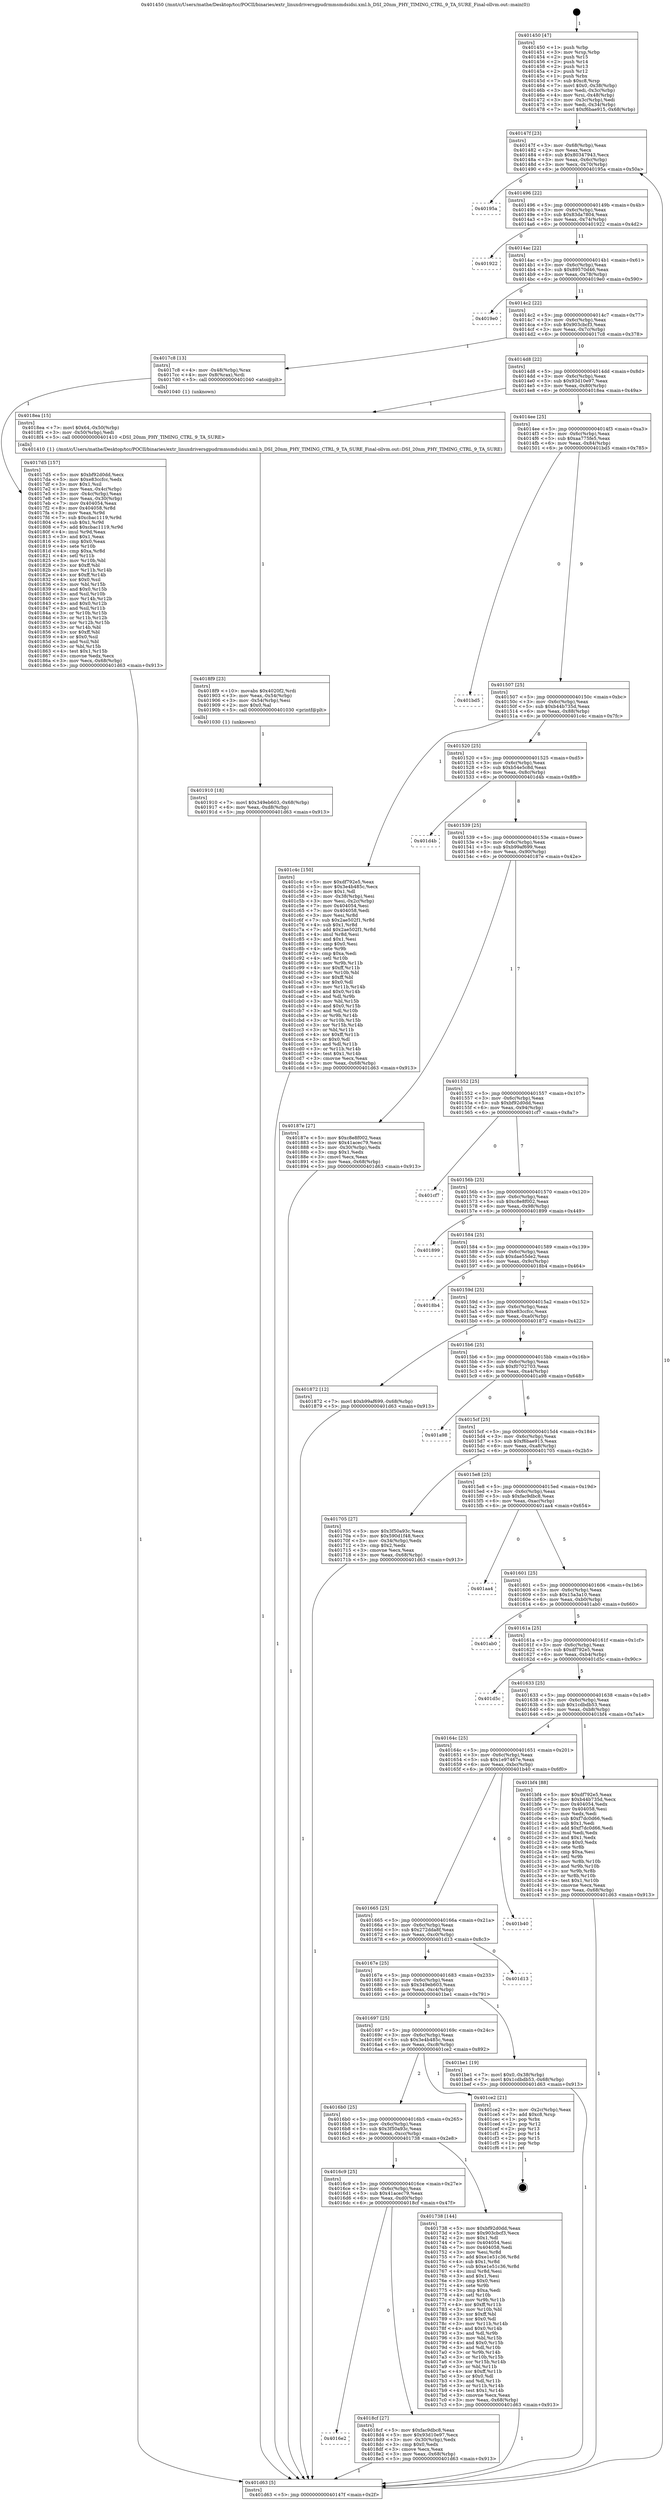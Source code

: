 digraph "0x401450" {
  label = "0x401450 (/mnt/c/Users/mathe/Desktop/tcc/POCII/binaries/extr_linuxdriversgpudrmmsmdsidsi.xml.h_DSI_20nm_PHY_TIMING_CTRL_9_TA_SURE_Final-ollvm.out::main(0))"
  labelloc = "t"
  node[shape=record]

  Entry [label="",width=0.3,height=0.3,shape=circle,fillcolor=black,style=filled]
  "0x40147f" [label="{
     0x40147f [23]\l
     | [instrs]\l
     &nbsp;&nbsp;0x40147f \<+3\>: mov -0x68(%rbp),%eax\l
     &nbsp;&nbsp;0x401482 \<+2\>: mov %eax,%ecx\l
     &nbsp;&nbsp;0x401484 \<+6\>: sub $0x80347943,%ecx\l
     &nbsp;&nbsp;0x40148a \<+3\>: mov %eax,-0x6c(%rbp)\l
     &nbsp;&nbsp;0x40148d \<+3\>: mov %ecx,-0x70(%rbp)\l
     &nbsp;&nbsp;0x401490 \<+6\>: je 000000000040195a \<main+0x50a\>\l
  }"]
  "0x40195a" [label="{
     0x40195a\l
  }", style=dashed]
  "0x401496" [label="{
     0x401496 [22]\l
     | [instrs]\l
     &nbsp;&nbsp;0x401496 \<+5\>: jmp 000000000040149b \<main+0x4b\>\l
     &nbsp;&nbsp;0x40149b \<+3\>: mov -0x6c(%rbp),%eax\l
     &nbsp;&nbsp;0x40149e \<+5\>: sub $0x83da7804,%eax\l
     &nbsp;&nbsp;0x4014a3 \<+3\>: mov %eax,-0x74(%rbp)\l
     &nbsp;&nbsp;0x4014a6 \<+6\>: je 0000000000401922 \<main+0x4d2\>\l
  }"]
  Exit [label="",width=0.3,height=0.3,shape=circle,fillcolor=black,style=filled,peripheries=2]
  "0x401922" [label="{
     0x401922\l
  }", style=dashed]
  "0x4014ac" [label="{
     0x4014ac [22]\l
     | [instrs]\l
     &nbsp;&nbsp;0x4014ac \<+5\>: jmp 00000000004014b1 \<main+0x61\>\l
     &nbsp;&nbsp;0x4014b1 \<+3\>: mov -0x6c(%rbp),%eax\l
     &nbsp;&nbsp;0x4014b4 \<+5\>: sub $0x89570d46,%eax\l
     &nbsp;&nbsp;0x4014b9 \<+3\>: mov %eax,-0x78(%rbp)\l
     &nbsp;&nbsp;0x4014bc \<+6\>: je 00000000004019e0 \<main+0x590\>\l
  }"]
  "0x401910" [label="{
     0x401910 [18]\l
     | [instrs]\l
     &nbsp;&nbsp;0x401910 \<+7\>: movl $0x349eb603,-0x68(%rbp)\l
     &nbsp;&nbsp;0x401917 \<+6\>: mov %eax,-0xd8(%rbp)\l
     &nbsp;&nbsp;0x40191d \<+5\>: jmp 0000000000401d63 \<main+0x913\>\l
  }"]
  "0x4019e0" [label="{
     0x4019e0\l
  }", style=dashed]
  "0x4014c2" [label="{
     0x4014c2 [22]\l
     | [instrs]\l
     &nbsp;&nbsp;0x4014c2 \<+5\>: jmp 00000000004014c7 \<main+0x77\>\l
     &nbsp;&nbsp;0x4014c7 \<+3\>: mov -0x6c(%rbp),%eax\l
     &nbsp;&nbsp;0x4014ca \<+5\>: sub $0x903cbcf3,%eax\l
     &nbsp;&nbsp;0x4014cf \<+3\>: mov %eax,-0x7c(%rbp)\l
     &nbsp;&nbsp;0x4014d2 \<+6\>: je 00000000004017c8 \<main+0x378\>\l
  }"]
  "0x4018f9" [label="{
     0x4018f9 [23]\l
     | [instrs]\l
     &nbsp;&nbsp;0x4018f9 \<+10\>: movabs $0x4020f2,%rdi\l
     &nbsp;&nbsp;0x401903 \<+3\>: mov %eax,-0x54(%rbp)\l
     &nbsp;&nbsp;0x401906 \<+3\>: mov -0x54(%rbp),%esi\l
     &nbsp;&nbsp;0x401909 \<+2\>: mov $0x0,%al\l
     &nbsp;&nbsp;0x40190b \<+5\>: call 0000000000401030 \<printf@plt\>\l
     | [calls]\l
     &nbsp;&nbsp;0x401030 \{1\} (unknown)\l
  }"]
  "0x4017c8" [label="{
     0x4017c8 [13]\l
     | [instrs]\l
     &nbsp;&nbsp;0x4017c8 \<+4\>: mov -0x48(%rbp),%rax\l
     &nbsp;&nbsp;0x4017cc \<+4\>: mov 0x8(%rax),%rdi\l
     &nbsp;&nbsp;0x4017d0 \<+5\>: call 0000000000401040 \<atoi@plt\>\l
     | [calls]\l
     &nbsp;&nbsp;0x401040 \{1\} (unknown)\l
  }"]
  "0x4014d8" [label="{
     0x4014d8 [22]\l
     | [instrs]\l
     &nbsp;&nbsp;0x4014d8 \<+5\>: jmp 00000000004014dd \<main+0x8d\>\l
     &nbsp;&nbsp;0x4014dd \<+3\>: mov -0x6c(%rbp),%eax\l
     &nbsp;&nbsp;0x4014e0 \<+5\>: sub $0x93d10e97,%eax\l
     &nbsp;&nbsp;0x4014e5 \<+3\>: mov %eax,-0x80(%rbp)\l
     &nbsp;&nbsp;0x4014e8 \<+6\>: je 00000000004018ea \<main+0x49a\>\l
  }"]
  "0x4016e2" [label="{
     0x4016e2\l
  }", style=dashed]
  "0x4018ea" [label="{
     0x4018ea [15]\l
     | [instrs]\l
     &nbsp;&nbsp;0x4018ea \<+7\>: movl $0x64,-0x50(%rbp)\l
     &nbsp;&nbsp;0x4018f1 \<+3\>: mov -0x50(%rbp),%edi\l
     &nbsp;&nbsp;0x4018f4 \<+5\>: call 0000000000401410 \<DSI_20nm_PHY_TIMING_CTRL_9_TA_SURE\>\l
     | [calls]\l
     &nbsp;&nbsp;0x401410 \{1\} (/mnt/c/Users/mathe/Desktop/tcc/POCII/binaries/extr_linuxdriversgpudrmmsmdsidsi.xml.h_DSI_20nm_PHY_TIMING_CTRL_9_TA_SURE_Final-ollvm.out::DSI_20nm_PHY_TIMING_CTRL_9_TA_SURE)\l
  }"]
  "0x4014ee" [label="{
     0x4014ee [25]\l
     | [instrs]\l
     &nbsp;&nbsp;0x4014ee \<+5\>: jmp 00000000004014f3 \<main+0xa3\>\l
     &nbsp;&nbsp;0x4014f3 \<+3\>: mov -0x6c(%rbp),%eax\l
     &nbsp;&nbsp;0x4014f6 \<+5\>: sub $0xaa775fe5,%eax\l
     &nbsp;&nbsp;0x4014fb \<+6\>: mov %eax,-0x84(%rbp)\l
     &nbsp;&nbsp;0x401501 \<+6\>: je 0000000000401bd5 \<main+0x785\>\l
  }"]
  "0x4018cf" [label="{
     0x4018cf [27]\l
     | [instrs]\l
     &nbsp;&nbsp;0x4018cf \<+5\>: mov $0xfac9dbc8,%eax\l
     &nbsp;&nbsp;0x4018d4 \<+5\>: mov $0x93d10e97,%ecx\l
     &nbsp;&nbsp;0x4018d9 \<+3\>: mov -0x30(%rbp),%edx\l
     &nbsp;&nbsp;0x4018dc \<+3\>: cmp $0x0,%edx\l
     &nbsp;&nbsp;0x4018df \<+3\>: cmove %ecx,%eax\l
     &nbsp;&nbsp;0x4018e2 \<+3\>: mov %eax,-0x68(%rbp)\l
     &nbsp;&nbsp;0x4018e5 \<+5\>: jmp 0000000000401d63 \<main+0x913\>\l
  }"]
  "0x401bd5" [label="{
     0x401bd5\l
  }", style=dashed]
  "0x401507" [label="{
     0x401507 [25]\l
     | [instrs]\l
     &nbsp;&nbsp;0x401507 \<+5\>: jmp 000000000040150c \<main+0xbc\>\l
     &nbsp;&nbsp;0x40150c \<+3\>: mov -0x6c(%rbp),%eax\l
     &nbsp;&nbsp;0x40150f \<+5\>: sub $0xb44b735d,%eax\l
     &nbsp;&nbsp;0x401514 \<+6\>: mov %eax,-0x88(%rbp)\l
     &nbsp;&nbsp;0x40151a \<+6\>: je 0000000000401c4c \<main+0x7fc\>\l
  }"]
  "0x4017d5" [label="{
     0x4017d5 [157]\l
     | [instrs]\l
     &nbsp;&nbsp;0x4017d5 \<+5\>: mov $0xbf92d0dd,%ecx\l
     &nbsp;&nbsp;0x4017da \<+5\>: mov $0xe83ccfcc,%edx\l
     &nbsp;&nbsp;0x4017df \<+3\>: mov $0x1,%sil\l
     &nbsp;&nbsp;0x4017e2 \<+3\>: mov %eax,-0x4c(%rbp)\l
     &nbsp;&nbsp;0x4017e5 \<+3\>: mov -0x4c(%rbp),%eax\l
     &nbsp;&nbsp;0x4017e8 \<+3\>: mov %eax,-0x30(%rbp)\l
     &nbsp;&nbsp;0x4017eb \<+7\>: mov 0x404054,%eax\l
     &nbsp;&nbsp;0x4017f2 \<+8\>: mov 0x404058,%r8d\l
     &nbsp;&nbsp;0x4017fa \<+3\>: mov %eax,%r9d\l
     &nbsp;&nbsp;0x4017fd \<+7\>: sub $0xcbac1119,%r9d\l
     &nbsp;&nbsp;0x401804 \<+4\>: sub $0x1,%r9d\l
     &nbsp;&nbsp;0x401808 \<+7\>: add $0xcbac1119,%r9d\l
     &nbsp;&nbsp;0x40180f \<+4\>: imul %r9d,%eax\l
     &nbsp;&nbsp;0x401813 \<+3\>: and $0x1,%eax\l
     &nbsp;&nbsp;0x401816 \<+3\>: cmp $0x0,%eax\l
     &nbsp;&nbsp;0x401819 \<+4\>: sete %r10b\l
     &nbsp;&nbsp;0x40181d \<+4\>: cmp $0xa,%r8d\l
     &nbsp;&nbsp;0x401821 \<+4\>: setl %r11b\l
     &nbsp;&nbsp;0x401825 \<+3\>: mov %r10b,%bl\l
     &nbsp;&nbsp;0x401828 \<+3\>: xor $0xff,%bl\l
     &nbsp;&nbsp;0x40182b \<+3\>: mov %r11b,%r14b\l
     &nbsp;&nbsp;0x40182e \<+4\>: xor $0xff,%r14b\l
     &nbsp;&nbsp;0x401832 \<+4\>: xor $0x0,%sil\l
     &nbsp;&nbsp;0x401836 \<+3\>: mov %bl,%r15b\l
     &nbsp;&nbsp;0x401839 \<+4\>: and $0x0,%r15b\l
     &nbsp;&nbsp;0x40183d \<+3\>: and %sil,%r10b\l
     &nbsp;&nbsp;0x401840 \<+3\>: mov %r14b,%r12b\l
     &nbsp;&nbsp;0x401843 \<+4\>: and $0x0,%r12b\l
     &nbsp;&nbsp;0x401847 \<+3\>: and %sil,%r11b\l
     &nbsp;&nbsp;0x40184a \<+3\>: or %r10b,%r15b\l
     &nbsp;&nbsp;0x40184d \<+3\>: or %r11b,%r12b\l
     &nbsp;&nbsp;0x401850 \<+3\>: xor %r12b,%r15b\l
     &nbsp;&nbsp;0x401853 \<+3\>: or %r14b,%bl\l
     &nbsp;&nbsp;0x401856 \<+3\>: xor $0xff,%bl\l
     &nbsp;&nbsp;0x401859 \<+4\>: or $0x0,%sil\l
     &nbsp;&nbsp;0x40185d \<+3\>: and %sil,%bl\l
     &nbsp;&nbsp;0x401860 \<+3\>: or %bl,%r15b\l
     &nbsp;&nbsp;0x401863 \<+4\>: test $0x1,%r15b\l
     &nbsp;&nbsp;0x401867 \<+3\>: cmovne %edx,%ecx\l
     &nbsp;&nbsp;0x40186a \<+3\>: mov %ecx,-0x68(%rbp)\l
     &nbsp;&nbsp;0x40186d \<+5\>: jmp 0000000000401d63 \<main+0x913\>\l
  }"]
  "0x401c4c" [label="{
     0x401c4c [150]\l
     | [instrs]\l
     &nbsp;&nbsp;0x401c4c \<+5\>: mov $0xdf792e5,%eax\l
     &nbsp;&nbsp;0x401c51 \<+5\>: mov $0x3e4b485c,%ecx\l
     &nbsp;&nbsp;0x401c56 \<+2\>: mov $0x1,%dl\l
     &nbsp;&nbsp;0x401c58 \<+3\>: mov -0x38(%rbp),%esi\l
     &nbsp;&nbsp;0x401c5b \<+3\>: mov %esi,-0x2c(%rbp)\l
     &nbsp;&nbsp;0x401c5e \<+7\>: mov 0x404054,%esi\l
     &nbsp;&nbsp;0x401c65 \<+7\>: mov 0x404058,%edi\l
     &nbsp;&nbsp;0x401c6c \<+3\>: mov %esi,%r8d\l
     &nbsp;&nbsp;0x401c6f \<+7\>: sub $0x2ae502f1,%r8d\l
     &nbsp;&nbsp;0x401c76 \<+4\>: sub $0x1,%r8d\l
     &nbsp;&nbsp;0x401c7a \<+7\>: add $0x2ae502f1,%r8d\l
     &nbsp;&nbsp;0x401c81 \<+4\>: imul %r8d,%esi\l
     &nbsp;&nbsp;0x401c85 \<+3\>: and $0x1,%esi\l
     &nbsp;&nbsp;0x401c88 \<+3\>: cmp $0x0,%esi\l
     &nbsp;&nbsp;0x401c8b \<+4\>: sete %r9b\l
     &nbsp;&nbsp;0x401c8f \<+3\>: cmp $0xa,%edi\l
     &nbsp;&nbsp;0x401c92 \<+4\>: setl %r10b\l
     &nbsp;&nbsp;0x401c96 \<+3\>: mov %r9b,%r11b\l
     &nbsp;&nbsp;0x401c99 \<+4\>: xor $0xff,%r11b\l
     &nbsp;&nbsp;0x401c9d \<+3\>: mov %r10b,%bl\l
     &nbsp;&nbsp;0x401ca0 \<+3\>: xor $0xff,%bl\l
     &nbsp;&nbsp;0x401ca3 \<+3\>: xor $0x0,%dl\l
     &nbsp;&nbsp;0x401ca6 \<+3\>: mov %r11b,%r14b\l
     &nbsp;&nbsp;0x401ca9 \<+4\>: and $0x0,%r14b\l
     &nbsp;&nbsp;0x401cad \<+3\>: and %dl,%r9b\l
     &nbsp;&nbsp;0x401cb0 \<+3\>: mov %bl,%r15b\l
     &nbsp;&nbsp;0x401cb3 \<+4\>: and $0x0,%r15b\l
     &nbsp;&nbsp;0x401cb7 \<+3\>: and %dl,%r10b\l
     &nbsp;&nbsp;0x401cba \<+3\>: or %r9b,%r14b\l
     &nbsp;&nbsp;0x401cbd \<+3\>: or %r10b,%r15b\l
     &nbsp;&nbsp;0x401cc0 \<+3\>: xor %r15b,%r14b\l
     &nbsp;&nbsp;0x401cc3 \<+3\>: or %bl,%r11b\l
     &nbsp;&nbsp;0x401cc6 \<+4\>: xor $0xff,%r11b\l
     &nbsp;&nbsp;0x401cca \<+3\>: or $0x0,%dl\l
     &nbsp;&nbsp;0x401ccd \<+3\>: and %dl,%r11b\l
     &nbsp;&nbsp;0x401cd0 \<+3\>: or %r11b,%r14b\l
     &nbsp;&nbsp;0x401cd3 \<+4\>: test $0x1,%r14b\l
     &nbsp;&nbsp;0x401cd7 \<+3\>: cmovne %ecx,%eax\l
     &nbsp;&nbsp;0x401cda \<+3\>: mov %eax,-0x68(%rbp)\l
     &nbsp;&nbsp;0x401cdd \<+5\>: jmp 0000000000401d63 \<main+0x913\>\l
  }"]
  "0x401520" [label="{
     0x401520 [25]\l
     | [instrs]\l
     &nbsp;&nbsp;0x401520 \<+5\>: jmp 0000000000401525 \<main+0xd5\>\l
     &nbsp;&nbsp;0x401525 \<+3\>: mov -0x6c(%rbp),%eax\l
     &nbsp;&nbsp;0x401528 \<+5\>: sub $0xb54e5c8d,%eax\l
     &nbsp;&nbsp;0x40152d \<+6\>: mov %eax,-0x8c(%rbp)\l
     &nbsp;&nbsp;0x401533 \<+6\>: je 0000000000401d4b \<main+0x8fb\>\l
  }"]
  "0x4016c9" [label="{
     0x4016c9 [25]\l
     | [instrs]\l
     &nbsp;&nbsp;0x4016c9 \<+5\>: jmp 00000000004016ce \<main+0x27e\>\l
     &nbsp;&nbsp;0x4016ce \<+3\>: mov -0x6c(%rbp),%eax\l
     &nbsp;&nbsp;0x4016d1 \<+5\>: sub $0x41acec79,%eax\l
     &nbsp;&nbsp;0x4016d6 \<+6\>: mov %eax,-0xd0(%rbp)\l
     &nbsp;&nbsp;0x4016dc \<+6\>: je 00000000004018cf \<main+0x47f\>\l
  }"]
  "0x401d4b" [label="{
     0x401d4b\l
  }", style=dashed]
  "0x401539" [label="{
     0x401539 [25]\l
     | [instrs]\l
     &nbsp;&nbsp;0x401539 \<+5\>: jmp 000000000040153e \<main+0xee\>\l
     &nbsp;&nbsp;0x40153e \<+3\>: mov -0x6c(%rbp),%eax\l
     &nbsp;&nbsp;0x401541 \<+5\>: sub $0xb99af699,%eax\l
     &nbsp;&nbsp;0x401546 \<+6\>: mov %eax,-0x90(%rbp)\l
     &nbsp;&nbsp;0x40154c \<+6\>: je 000000000040187e \<main+0x42e\>\l
  }"]
  "0x401738" [label="{
     0x401738 [144]\l
     | [instrs]\l
     &nbsp;&nbsp;0x401738 \<+5\>: mov $0xbf92d0dd,%eax\l
     &nbsp;&nbsp;0x40173d \<+5\>: mov $0x903cbcf3,%ecx\l
     &nbsp;&nbsp;0x401742 \<+2\>: mov $0x1,%dl\l
     &nbsp;&nbsp;0x401744 \<+7\>: mov 0x404054,%esi\l
     &nbsp;&nbsp;0x40174b \<+7\>: mov 0x404058,%edi\l
     &nbsp;&nbsp;0x401752 \<+3\>: mov %esi,%r8d\l
     &nbsp;&nbsp;0x401755 \<+7\>: add $0xe1e51c36,%r8d\l
     &nbsp;&nbsp;0x40175c \<+4\>: sub $0x1,%r8d\l
     &nbsp;&nbsp;0x401760 \<+7\>: sub $0xe1e51c36,%r8d\l
     &nbsp;&nbsp;0x401767 \<+4\>: imul %r8d,%esi\l
     &nbsp;&nbsp;0x40176b \<+3\>: and $0x1,%esi\l
     &nbsp;&nbsp;0x40176e \<+3\>: cmp $0x0,%esi\l
     &nbsp;&nbsp;0x401771 \<+4\>: sete %r9b\l
     &nbsp;&nbsp;0x401775 \<+3\>: cmp $0xa,%edi\l
     &nbsp;&nbsp;0x401778 \<+4\>: setl %r10b\l
     &nbsp;&nbsp;0x40177c \<+3\>: mov %r9b,%r11b\l
     &nbsp;&nbsp;0x40177f \<+4\>: xor $0xff,%r11b\l
     &nbsp;&nbsp;0x401783 \<+3\>: mov %r10b,%bl\l
     &nbsp;&nbsp;0x401786 \<+3\>: xor $0xff,%bl\l
     &nbsp;&nbsp;0x401789 \<+3\>: xor $0x0,%dl\l
     &nbsp;&nbsp;0x40178c \<+3\>: mov %r11b,%r14b\l
     &nbsp;&nbsp;0x40178f \<+4\>: and $0x0,%r14b\l
     &nbsp;&nbsp;0x401793 \<+3\>: and %dl,%r9b\l
     &nbsp;&nbsp;0x401796 \<+3\>: mov %bl,%r15b\l
     &nbsp;&nbsp;0x401799 \<+4\>: and $0x0,%r15b\l
     &nbsp;&nbsp;0x40179d \<+3\>: and %dl,%r10b\l
     &nbsp;&nbsp;0x4017a0 \<+3\>: or %r9b,%r14b\l
     &nbsp;&nbsp;0x4017a3 \<+3\>: or %r10b,%r15b\l
     &nbsp;&nbsp;0x4017a6 \<+3\>: xor %r15b,%r14b\l
     &nbsp;&nbsp;0x4017a9 \<+3\>: or %bl,%r11b\l
     &nbsp;&nbsp;0x4017ac \<+4\>: xor $0xff,%r11b\l
     &nbsp;&nbsp;0x4017b0 \<+3\>: or $0x0,%dl\l
     &nbsp;&nbsp;0x4017b3 \<+3\>: and %dl,%r11b\l
     &nbsp;&nbsp;0x4017b6 \<+3\>: or %r11b,%r14b\l
     &nbsp;&nbsp;0x4017b9 \<+4\>: test $0x1,%r14b\l
     &nbsp;&nbsp;0x4017bd \<+3\>: cmovne %ecx,%eax\l
     &nbsp;&nbsp;0x4017c0 \<+3\>: mov %eax,-0x68(%rbp)\l
     &nbsp;&nbsp;0x4017c3 \<+5\>: jmp 0000000000401d63 \<main+0x913\>\l
  }"]
  "0x40187e" [label="{
     0x40187e [27]\l
     | [instrs]\l
     &nbsp;&nbsp;0x40187e \<+5\>: mov $0xc8e8f002,%eax\l
     &nbsp;&nbsp;0x401883 \<+5\>: mov $0x41acec79,%ecx\l
     &nbsp;&nbsp;0x401888 \<+3\>: mov -0x30(%rbp),%edx\l
     &nbsp;&nbsp;0x40188b \<+3\>: cmp $0x1,%edx\l
     &nbsp;&nbsp;0x40188e \<+3\>: cmovl %ecx,%eax\l
     &nbsp;&nbsp;0x401891 \<+3\>: mov %eax,-0x68(%rbp)\l
     &nbsp;&nbsp;0x401894 \<+5\>: jmp 0000000000401d63 \<main+0x913\>\l
  }"]
  "0x401552" [label="{
     0x401552 [25]\l
     | [instrs]\l
     &nbsp;&nbsp;0x401552 \<+5\>: jmp 0000000000401557 \<main+0x107\>\l
     &nbsp;&nbsp;0x401557 \<+3\>: mov -0x6c(%rbp),%eax\l
     &nbsp;&nbsp;0x40155a \<+5\>: sub $0xbf92d0dd,%eax\l
     &nbsp;&nbsp;0x40155f \<+6\>: mov %eax,-0x94(%rbp)\l
     &nbsp;&nbsp;0x401565 \<+6\>: je 0000000000401cf7 \<main+0x8a7\>\l
  }"]
  "0x4016b0" [label="{
     0x4016b0 [25]\l
     | [instrs]\l
     &nbsp;&nbsp;0x4016b0 \<+5\>: jmp 00000000004016b5 \<main+0x265\>\l
     &nbsp;&nbsp;0x4016b5 \<+3\>: mov -0x6c(%rbp),%eax\l
     &nbsp;&nbsp;0x4016b8 \<+5\>: sub $0x3f50a93c,%eax\l
     &nbsp;&nbsp;0x4016bd \<+6\>: mov %eax,-0xcc(%rbp)\l
     &nbsp;&nbsp;0x4016c3 \<+6\>: je 0000000000401738 \<main+0x2e8\>\l
  }"]
  "0x401cf7" [label="{
     0x401cf7\l
  }", style=dashed]
  "0x40156b" [label="{
     0x40156b [25]\l
     | [instrs]\l
     &nbsp;&nbsp;0x40156b \<+5\>: jmp 0000000000401570 \<main+0x120\>\l
     &nbsp;&nbsp;0x401570 \<+3\>: mov -0x6c(%rbp),%eax\l
     &nbsp;&nbsp;0x401573 \<+5\>: sub $0xc8e8f002,%eax\l
     &nbsp;&nbsp;0x401578 \<+6\>: mov %eax,-0x98(%rbp)\l
     &nbsp;&nbsp;0x40157e \<+6\>: je 0000000000401899 \<main+0x449\>\l
  }"]
  "0x401ce2" [label="{
     0x401ce2 [21]\l
     | [instrs]\l
     &nbsp;&nbsp;0x401ce2 \<+3\>: mov -0x2c(%rbp),%eax\l
     &nbsp;&nbsp;0x401ce5 \<+7\>: add $0xc8,%rsp\l
     &nbsp;&nbsp;0x401cec \<+1\>: pop %rbx\l
     &nbsp;&nbsp;0x401ced \<+2\>: pop %r12\l
     &nbsp;&nbsp;0x401cef \<+2\>: pop %r13\l
     &nbsp;&nbsp;0x401cf1 \<+2\>: pop %r14\l
     &nbsp;&nbsp;0x401cf3 \<+2\>: pop %r15\l
     &nbsp;&nbsp;0x401cf5 \<+1\>: pop %rbp\l
     &nbsp;&nbsp;0x401cf6 \<+1\>: ret\l
  }"]
  "0x401899" [label="{
     0x401899\l
  }", style=dashed]
  "0x401584" [label="{
     0x401584 [25]\l
     | [instrs]\l
     &nbsp;&nbsp;0x401584 \<+5\>: jmp 0000000000401589 \<main+0x139\>\l
     &nbsp;&nbsp;0x401589 \<+3\>: mov -0x6c(%rbp),%eax\l
     &nbsp;&nbsp;0x40158c \<+5\>: sub $0xdae55de2,%eax\l
     &nbsp;&nbsp;0x401591 \<+6\>: mov %eax,-0x9c(%rbp)\l
     &nbsp;&nbsp;0x401597 \<+6\>: je 00000000004018b4 \<main+0x464\>\l
  }"]
  "0x401697" [label="{
     0x401697 [25]\l
     | [instrs]\l
     &nbsp;&nbsp;0x401697 \<+5\>: jmp 000000000040169c \<main+0x24c\>\l
     &nbsp;&nbsp;0x40169c \<+3\>: mov -0x6c(%rbp),%eax\l
     &nbsp;&nbsp;0x40169f \<+5\>: sub $0x3e4b485c,%eax\l
     &nbsp;&nbsp;0x4016a4 \<+6\>: mov %eax,-0xc8(%rbp)\l
     &nbsp;&nbsp;0x4016aa \<+6\>: je 0000000000401ce2 \<main+0x892\>\l
  }"]
  "0x4018b4" [label="{
     0x4018b4\l
  }", style=dashed]
  "0x40159d" [label="{
     0x40159d [25]\l
     | [instrs]\l
     &nbsp;&nbsp;0x40159d \<+5\>: jmp 00000000004015a2 \<main+0x152\>\l
     &nbsp;&nbsp;0x4015a2 \<+3\>: mov -0x6c(%rbp),%eax\l
     &nbsp;&nbsp;0x4015a5 \<+5\>: sub $0xe83ccfcc,%eax\l
     &nbsp;&nbsp;0x4015aa \<+6\>: mov %eax,-0xa0(%rbp)\l
     &nbsp;&nbsp;0x4015b0 \<+6\>: je 0000000000401872 \<main+0x422\>\l
  }"]
  "0x401be1" [label="{
     0x401be1 [19]\l
     | [instrs]\l
     &nbsp;&nbsp;0x401be1 \<+7\>: movl $0x0,-0x38(%rbp)\l
     &nbsp;&nbsp;0x401be8 \<+7\>: movl $0x1cdbdb53,-0x68(%rbp)\l
     &nbsp;&nbsp;0x401bef \<+5\>: jmp 0000000000401d63 \<main+0x913\>\l
  }"]
  "0x401872" [label="{
     0x401872 [12]\l
     | [instrs]\l
     &nbsp;&nbsp;0x401872 \<+7\>: movl $0xb99af699,-0x68(%rbp)\l
     &nbsp;&nbsp;0x401879 \<+5\>: jmp 0000000000401d63 \<main+0x913\>\l
  }"]
  "0x4015b6" [label="{
     0x4015b6 [25]\l
     | [instrs]\l
     &nbsp;&nbsp;0x4015b6 \<+5\>: jmp 00000000004015bb \<main+0x16b\>\l
     &nbsp;&nbsp;0x4015bb \<+3\>: mov -0x6c(%rbp),%eax\l
     &nbsp;&nbsp;0x4015be \<+5\>: sub $0xf0702703,%eax\l
     &nbsp;&nbsp;0x4015c3 \<+6\>: mov %eax,-0xa4(%rbp)\l
     &nbsp;&nbsp;0x4015c9 \<+6\>: je 0000000000401a98 \<main+0x648\>\l
  }"]
  "0x40167e" [label="{
     0x40167e [25]\l
     | [instrs]\l
     &nbsp;&nbsp;0x40167e \<+5\>: jmp 0000000000401683 \<main+0x233\>\l
     &nbsp;&nbsp;0x401683 \<+3\>: mov -0x6c(%rbp),%eax\l
     &nbsp;&nbsp;0x401686 \<+5\>: sub $0x349eb603,%eax\l
     &nbsp;&nbsp;0x40168b \<+6\>: mov %eax,-0xc4(%rbp)\l
     &nbsp;&nbsp;0x401691 \<+6\>: je 0000000000401be1 \<main+0x791\>\l
  }"]
  "0x401a98" [label="{
     0x401a98\l
  }", style=dashed]
  "0x4015cf" [label="{
     0x4015cf [25]\l
     | [instrs]\l
     &nbsp;&nbsp;0x4015cf \<+5\>: jmp 00000000004015d4 \<main+0x184\>\l
     &nbsp;&nbsp;0x4015d4 \<+3\>: mov -0x6c(%rbp),%eax\l
     &nbsp;&nbsp;0x4015d7 \<+5\>: sub $0xf6bae915,%eax\l
     &nbsp;&nbsp;0x4015dc \<+6\>: mov %eax,-0xa8(%rbp)\l
     &nbsp;&nbsp;0x4015e2 \<+6\>: je 0000000000401705 \<main+0x2b5\>\l
  }"]
  "0x401d13" [label="{
     0x401d13\l
  }", style=dashed]
  "0x401705" [label="{
     0x401705 [27]\l
     | [instrs]\l
     &nbsp;&nbsp;0x401705 \<+5\>: mov $0x3f50a93c,%eax\l
     &nbsp;&nbsp;0x40170a \<+5\>: mov $0x590d1f48,%ecx\l
     &nbsp;&nbsp;0x40170f \<+3\>: mov -0x34(%rbp),%edx\l
     &nbsp;&nbsp;0x401712 \<+3\>: cmp $0x2,%edx\l
     &nbsp;&nbsp;0x401715 \<+3\>: cmovne %ecx,%eax\l
     &nbsp;&nbsp;0x401718 \<+3\>: mov %eax,-0x68(%rbp)\l
     &nbsp;&nbsp;0x40171b \<+5\>: jmp 0000000000401d63 \<main+0x913\>\l
  }"]
  "0x4015e8" [label="{
     0x4015e8 [25]\l
     | [instrs]\l
     &nbsp;&nbsp;0x4015e8 \<+5\>: jmp 00000000004015ed \<main+0x19d\>\l
     &nbsp;&nbsp;0x4015ed \<+3\>: mov -0x6c(%rbp),%eax\l
     &nbsp;&nbsp;0x4015f0 \<+5\>: sub $0xfac9dbc8,%eax\l
     &nbsp;&nbsp;0x4015f5 \<+6\>: mov %eax,-0xac(%rbp)\l
     &nbsp;&nbsp;0x4015fb \<+6\>: je 0000000000401aa4 \<main+0x654\>\l
  }"]
  "0x401d63" [label="{
     0x401d63 [5]\l
     | [instrs]\l
     &nbsp;&nbsp;0x401d63 \<+5\>: jmp 000000000040147f \<main+0x2f\>\l
  }"]
  "0x401450" [label="{
     0x401450 [47]\l
     | [instrs]\l
     &nbsp;&nbsp;0x401450 \<+1\>: push %rbp\l
     &nbsp;&nbsp;0x401451 \<+3\>: mov %rsp,%rbp\l
     &nbsp;&nbsp;0x401454 \<+2\>: push %r15\l
     &nbsp;&nbsp;0x401456 \<+2\>: push %r14\l
     &nbsp;&nbsp;0x401458 \<+2\>: push %r13\l
     &nbsp;&nbsp;0x40145a \<+2\>: push %r12\l
     &nbsp;&nbsp;0x40145c \<+1\>: push %rbx\l
     &nbsp;&nbsp;0x40145d \<+7\>: sub $0xc8,%rsp\l
     &nbsp;&nbsp;0x401464 \<+7\>: movl $0x0,-0x38(%rbp)\l
     &nbsp;&nbsp;0x40146b \<+3\>: mov %edi,-0x3c(%rbp)\l
     &nbsp;&nbsp;0x40146e \<+4\>: mov %rsi,-0x48(%rbp)\l
     &nbsp;&nbsp;0x401472 \<+3\>: mov -0x3c(%rbp),%edi\l
     &nbsp;&nbsp;0x401475 \<+3\>: mov %edi,-0x34(%rbp)\l
     &nbsp;&nbsp;0x401478 \<+7\>: movl $0xf6bae915,-0x68(%rbp)\l
  }"]
  "0x401665" [label="{
     0x401665 [25]\l
     | [instrs]\l
     &nbsp;&nbsp;0x401665 \<+5\>: jmp 000000000040166a \<main+0x21a\>\l
     &nbsp;&nbsp;0x40166a \<+3\>: mov -0x6c(%rbp),%eax\l
     &nbsp;&nbsp;0x40166d \<+5\>: sub $0x272dda8f,%eax\l
     &nbsp;&nbsp;0x401672 \<+6\>: mov %eax,-0xc0(%rbp)\l
     &nbsp;&nbsp;0x401678 \<+6\>: je 0000000000401d13 \<main+0x8c3\>\l
  }"]
  "0x401aa4" [label="{
     0x401aa4\l
  }", style=dashed]
  "0x401601" [label="{
     0x401601 [25]\l
     | [instrs]\l
     &nbsp;&nbsp;0x401601 \<+5\>: jmp 0000000000401606 \<main+0x1b6\>\l
     &nbsp;&nbsp;0x401606 \<+3\>: mov -0x6c(%rbp),%eax\l
     &nbsp;&nbsp;0x401609 \<+5\>: sub $0x15a3a10,%eax\l
     &nbsp;&nbsp;0x40160e \<+6\>: mov %eax,-0xb0(%rbp)\l
     &nbsp;&nbsp;0x401614 \<+6\>: je 0000000000401ab0 \<main+0x660\>\l
  }"]
  "0x401b40" [label="{
     0x401b40\l
  }", style=dashed]
  "0x401ab0" [label="{
     0x401ab0\l
  }", style=dashed]
  "0x40161a" [label="{
     0x40161a [25]\l
     | [instrs]\l
     &nbsp;&nbsp;0x40161a \<+5\>: jmp 000000000040161f \<main+0x1cf\>\l
     &nbsp;&nbsp;0x40161f \<+3\>: mov -0x6c(%rbp),%eax\l
     &nbsp;&nbsp;0x401622 \<+5\>: sub $0xdf792e5,%eax\l
     &nbsp;&nbsp;0x401627 \<+6\>: mov %eax,-0xb4(%rbp)\l
     &nbsp;&nbsp;0x40162d \<+6\>: je 0000000000401d5c \<main+0x90c\>\l
  }"]
  "0x40164c" [label="{
     0x40164c [25]\l
     | [instrs]\l
     &nbsp;&nbsp;0x40164c \<+5\>: jmp 0000000000401651 \<main+0x201\>\l
     &nbsp;&nbsp;0x401651 \<+3\>: mov -0x6c(%rbp),%eax\l
     &nbsp;&nbsp;0x401654 \<+5\>: sub $0x1e97467e,%eax\l
     &nbsp;&nbsp;0x401659 \<+6\>: mov %eax,-0xbc(%rbp)\l
     &nbsp;&nbsp;0x40165f \<+6\>: je 0000000000401b40 \<main+0x6f0\>\l
  }"]
  "0x401d5c" [label="{
     0x401d5c\l
  }", style=dashed]
  "0x401633" [label="{
     0x401633 [25]\l
     | [instrs]\l
     &nbsp;&nbsp;0x401633 \<+5\>: jmp 0000000000401638 \<main+0x1e8\>\l
     &nbsp;&nbsp;0x401638 \<+3\>: mov -0x6c(%rbp),%eax\l
     &nbsp;&nbsp;0x40163b \<+5\>: sub $0x1cdbdb53,%eax\l
     &nbsp;&nbsp;0x401640 \<+6\>: mov %eax,-0xb8(%rbp)\l
     &nbsp;&nbsp;0x401646 \<+6\>: je 0000000000401bf4 \<main+0x7a4\>\l
  }"]
  "0x401bf4" [label="{
     0x401bf4 [88]\l
     | [instrs]\l
     &nbsp;&nbsp;0x401bf4 \<+5\>: mov $0xdf792e5,%eax\l
     &nbsp;&nbsp;0x401bf9 \<+5\>: mov $0xb44b735d,%ecx\l
     &nbsp;&nbsp;0x401bfe \<+7\>: mov 0x404054,%edx\l
     &nbsp;&nbsp;0x401c05 \<+7\>: mov 0x404058,%esi\l
     &nbsp;&nbsp;0x401c0c \<+2\>: mov %edx,%edi\l
     &nbsp;&nbsp;0x401c0e \<+6\>: sub $0xf7dc0d66,%edi\l
     &nbsp;&nbsp;0x401c14 \<+3\>: sub $0x1,%edi\l
     &nbsp;&nbsp;0x401c17 \<+6\>: add $0xf7dc0d66,%edi\l
     &nbsp;&nbsp;0x401c1d \<+3\>: imul %edi,%edx\l
     &nbsp;&nbsp;0x401c20 \<+3\>: and $0x1,%edx\l
     &nbsp;&nbsp;0x401c23 \<+3\>: cmp $0x0,%edx\l
     &nbsp;&nbsp;0x401c26 \<+4\>: sete %r8b\l
     &nbsp;&nbsp;0x401c2a \<+3\>: cmp $0xa,%esi\l
     &nbsp;&nbsp;0x401c2d \<+4\>: setl %r9b\l
     &nbsp;&nbsp;0x401c31 \<+3\>: mov %r8b,%r10b\l
     &nbsp;&nbsp;0x401c34 \<+3\>: and %r9b,%r10b\l
     &nbsp;&nbsp;0x401c37 \<+3\>: xor %r9b,%r8b\l
     &nbsp;&nbsp;0x401c3a \<+3\>: or %r8b,%r10b\l
     &nbsp;&nbsp;0x401c3d \<+4\>: test $0x1,%r10b\l
     &nbsp;&nbsp;0x401c41 \<+3\>: cmovne %ecx,%eax\l
     &nbsp;&nbsp;0x401c44 \<+3\>: mov %eax,-0x68(%rbp)\l
     &nbsp;&nbsp;0x401c47 \<+5\>: jmp 0000000000401d63 \<main+0x913\>\l
  }"]
  Entry -> "0x401450" [label=" 1"]
  "0x40147f" -> "0x40195a" [label=" 0"]
  "0x40147f" -> "0x401496" [label=" 11"]
  "0x401ce2" -> Exit [label=" 1"]
  "0x401496" -> "0x401922" [label=" 0"]
  "0x401496" -> "0x4014ac" [label=" 11"]
  "0x401c4c" -> "0x401d63" [label=" 1"]
  "0x4014ac" -> "0x4019e0" [label=" 0"]
  "0x4014ac" -> "0x4014c2" [label=" 11"]
  "0x401bf4" -> "0x401d63" [label=" 1"]
  "0x4014c2" -> "0x4017c8" [label=" 1"]
  "0x4014c2" -> "0x4014d8" [label=" 10"]
  "0x401be1" -> "0x401d63" [label=" 1"]
  "0x4014d8" -> "0x4018ea" [label=" 1"]
  "0x4014d8" -> "0x4014ee" [label=" 9"]
  "0x401910" -> "0x401d63" [label=" 1"]
  "0x4014ee" -> "0x401bd5" [label=" 0"]
  "0x4014ee" -> "0x401507" [label=" 9"]
  "0x4018f9" -> "0x401910" [label=" 1"]
  "0x401507" -> "0x401c4c" [label=" 1"]
  "0x401507" -> "0x401520" [label=" 8"]
  "0x4018cf" -> "0x401d63" [label=" 1"]
  "0x401520" -> "0x401d4b" [label=" 0"]
  "0x401520" -> "0x401539" [label=" 8"]
  "0x4016c9" -> "0x4016e2" [label=" 0"]
  "0x401539" -> "0x40187e" [label=" 1"]
  "0x401539" -> "0x401552" [label=" 7"]
  "0x4016c9" -> "0x4018cf" [label=" 1"]
  "0x401552" -> "0x401cf7" [label=" 0"]
  "0x401552" -> "0x40156b" [label=" 7"]
  "0x40187e" -> "0x401d63" [label=" 1"]
  "0x40156b" -> "0x401899" [label=" 0"]
  "0x40156b" -> "0x401584" [label=" 7"]
  "0x401872" -> "0x401d63" [label=" 1"]
  "0x401584" -> "0x4018b4" [label=" 0"]
  "0x401584" -> "0x40159d" [label=" 7"]
  "0x4017c8" -> "0x4017d5" [label=" 1"]
  "0x40159d" -> "0x401872" [label=" 1"]
  "0x40159d" -> "0x4015b6" [label=" 6"]
  "0x401738" -> "0x401d63" [label=" 1"]
  "0x4015b6" -> "0x401a98" [label=" 0"]
  "0x4015b6" -> "0x4015cf" [label=" 6"]
  "0x4016b0" -> "0x401738" [label=" 1"]
  "0x4015cf" -> "0x401705" [label=" 1"]
  "0x4015cf" -> "0x4015e8" [label=" 5"]
  "0x401705" -> "0x401d63" [label=" 1"]
  "0x401450" -> "0x40147f" [label=" 1"]
  "0x401d63" -> "0x40147f" [label=" 10"]
  "0x4018ea" -> "0x4018f9" [label=" 1"]
  "0x4015e8" -> "0x401aa4" [label=" 0"]
  "0x4015e8" -> "0x401601" [label=" 5"]
  "0x401697" -> "0x401ce2" [label=" 1"]
  "0x401601" -> "0x401ab0" [label=" 0"]
  "0x401601" -> "0x40161a" [label=" 5"]
  "0x4017d5" -> "0x401d63" [label=" 1"]
  "0x40161a" -> "0x401d5c" [label=" 0"]
  "0x40161a" -> "0x401633" [label=" 5"]
  "0x40167e" -> "0x401be1" [label=" 1"]
  "0x401633" -> "0x401bf4" [label=" 1"]
  "0x401633" -> "0x40164c" [label=" 4"]
  "0x40167e" -> "0x401697" [label=" 3"]
  "0x40164c" -> "0x401b40" [label=" 0"]
  "0x40164c" -> "0x401665" [label=" 4"]
  "0x401697" -> "0x4016b0" [label=" 2"]
  "0x401665" -> "0x401d13" [label=" 0"]
  "0x401665" -> "0x40167e" [label=" 4"]
  "0x4016b0" -> "0x4016c9" [label=" 1"]
}
